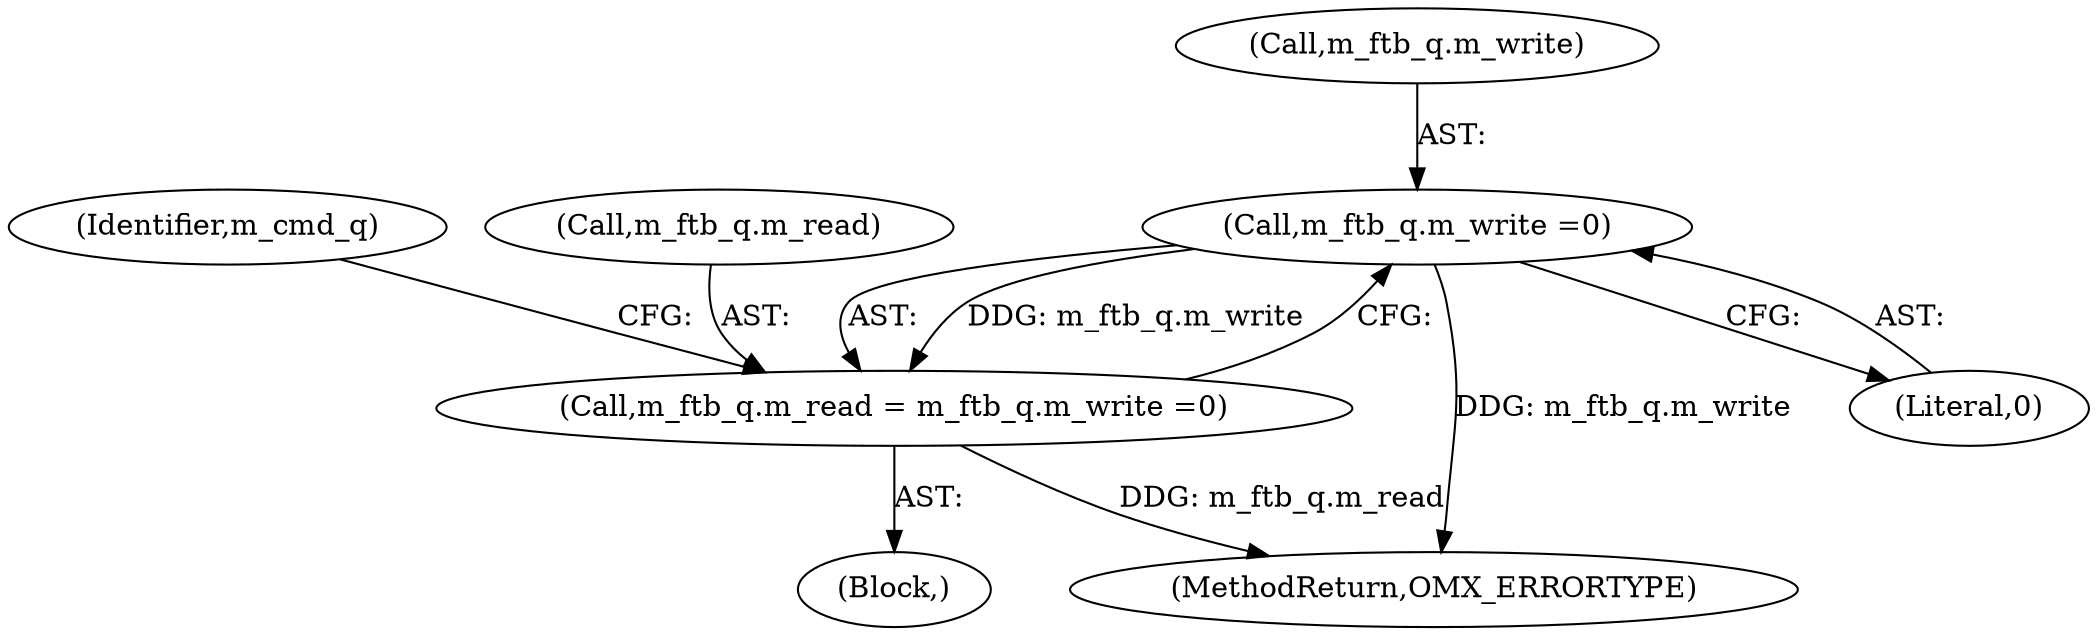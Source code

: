 digraph "0_Android_46e305be6e670a5a0041b0b4861122a0f1aabefa@API" {
"1000279" [label="(Call,m_ftb_q.m_write =0)"];
"1000275" [label="(Call,m_ftb_q.m_read = m_ftb_q.m_write =0)"];
"1000104" [label="(Block,)"];
"1000275" [label="(Call,m_ftb_q.m_read = m_ftb_q.m_write =0)"];
"1000346" [label="(MethodReturn,OMX_ERRORTYPE)"];
"1000280" [label="(Call,m_ftb_q.m_write)"];
"1000286" [label="(Identifier,m_cmd_q)"];
"1000283" [label="(Literal,0)"];
"1000279" [label="(Call,m_ftb_q.m_write =0)"];
"1000276" [label="(Call,m_ftb_q.m_read)"];
"1000279" -> "1000275"  [label="AST: "];
"1000279" -> "1000283"  [label="CFG: "];
"1000280" -> "1000279"  [label="AST: "];
"1000283" -> "1000279"  [label="AST: "];
"1000275" -> "1000279"  [label="CFG: "];
"1000279" -> "1000346"  [label="DDG: m_ftb_q.m_write"];
"1000279" -> "1000275"  [label="DDG: m_ftb_q.m_write"];
"1000275" -> "1000104"  [label="AST: "];
"1000276" -> "1000275"  [label="AST: "];
"1000286" -> "1000275"  [label="CFG: "];
"1000275" -> "1000346"  [label="DDG: m_ftb_q.m_read"];
}
